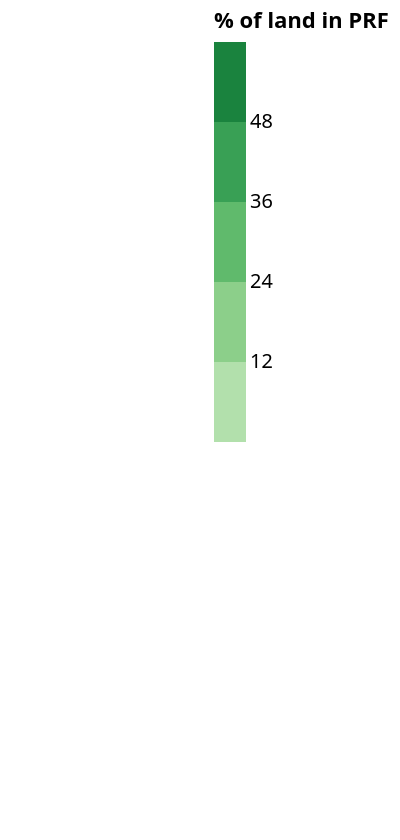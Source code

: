 {
  "$schema": "https://vega.github.io/schema/vega-lite/v5.json",
  "width": "container",
  "height": 420,
  "padding": 5,
  "autosize": { "type": "fit", "contains": "padding" },
  "projection": { "type": "mercator", "center": [109.5, 4.5], "scale": 2000 },
  "layer": [
    {
      "data": { "name": "states" },
      "mark": {
        "type": "geoshape",
        "fill": "#d1d5db",
        "stroke": "#374151",
        "strokeWidth": 0.6
      },
      "encoding": {
        "tooltip": [{"field": "properties.shapeName", "type": "nominal", "title": "State"}]
      }
    },
    {
      "data": { "name": "states" },
      "transform": [
        { "filter": "isValid(datum.properties) && isValid(datum.properties.shapeISO)" },
        {
          "lookup": "properties.shapeISO",
          "from": { "data": { "name": "prf" }, "key": "shapeISO",
            "fields": ["prf_pct","prf_ha","state"] }
        },
        { "filter": "isValid(datum.prf_pct)" }
      ],
      "mark": { "type": "geoshape" },
      "encoding": {
        "color": {
          "field": "prf_pct", "type": "quantitative",
          "title": "% of land in PRF",
          "scale": { "scheme": "greens", "type": "quantize", "domain": [0,60] }
        },
        "tooltip": [
          { "field": "properties.shapeName", "type": "nominal", "title": "State" },
          { "field": "prf_ha", "type": "quantitative", "title": "PRF (ha)" },
          { "field": "prf_pct", "type": "quantitative", "title": "PRF %" }
        ]
      }
    }
  ]
}
